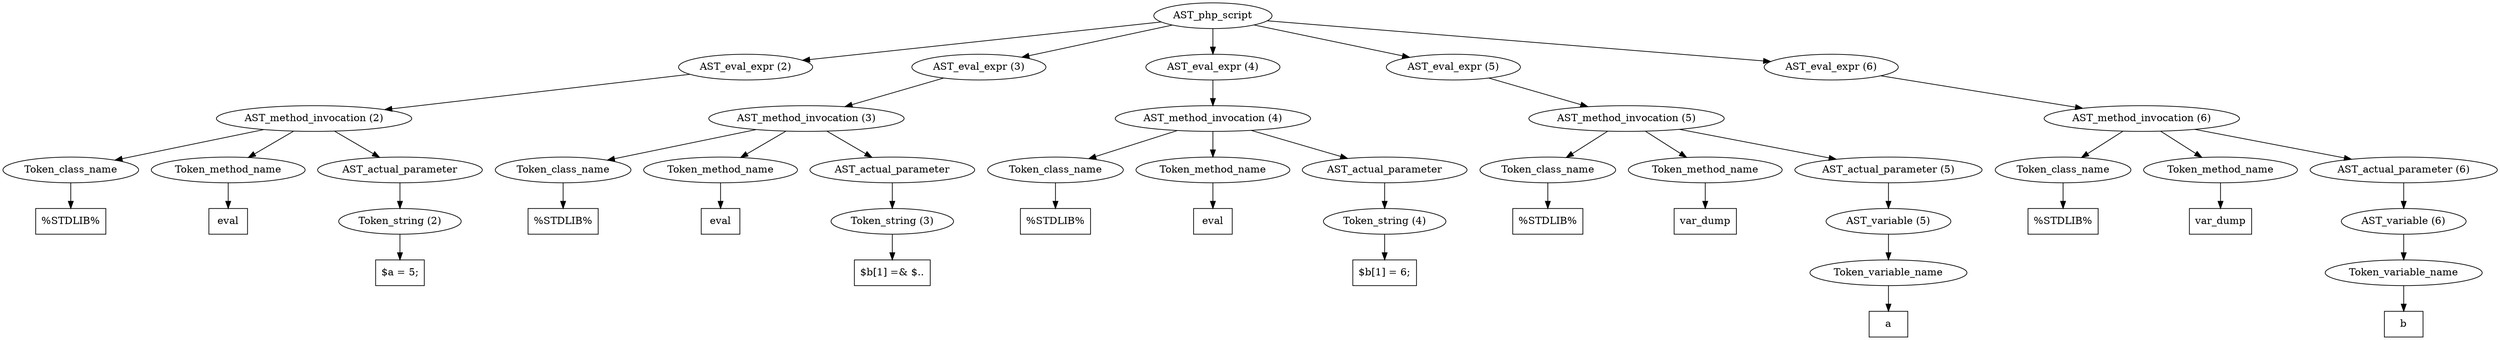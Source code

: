 /*
 * AST in dot format generated by phc -- the PHP compiler
 */

digraph AST {
node_0 [label="AST_php_script"];
node_1 [label="AST_eval_expr (2)"];
node_2 [label="AST_method_invocation (2)"];
node_3 [label="Token_class_name"];
node_4 [label="%STDLIB%", shape=box]
node_3 -> node_4;
node_5 [label="Token_method_name"];
node_6 [label="eval", shape=box]
node_5 -> node_6;
node_7 [label="AST_actual_parameter"];
node_8 [label="Token_string (2)"];
node_9 [label="$a = 5;", shape=box]
node_8 -> node_9;
node_7 -> node_8;
node_2 -> node_7;
node_2 -> node_5;
node_2 -> node_3;
node_1 -> node_2;
node_10 [label="AST_eval_expr (3)"];
node_11 [label="AST_method_invocation (3)"];
node_12 [label="Token_class_name"];
node_13 [label="%STDLIB%", shape=box]
node_12 -> node_13;
node_14 [label="Token_method_name"];
node_15 [label="eval", shape=box]
node_14 -> node_15;
node_16 [label="AST_actual_parameter"];
node_17 [label="Token_string (3)"];
node_18 [label="$b[1] =& $..", shape=box]
node_17 -> node_18;
node_16 -> node_17;
node_11 -> node_16;
node_11 -> node_14;
node_11 -> node_12;
node_10 -> node_11;
node_19 [label="AST_eval_expr (4)"];
node_20 [label="AST_method_invocation (4)"];
node_21 [label="Token_class_name"];
node_22 [label="%STDLIB%", shape=box]
node_21 -> node_22;
node_23 [label="Token_method_name"];
node_24 [label="eval", shape=box]
node_23 -> node_24;
node_25 [label="AST_actual_parameter"];
node_26 [label="Token_string (4)"];
node_27 [label="$b[1] = 6;", shape=box]
node_26 -> node_27;
node_25 -> node_26;
node_20 -> node_25;
node_20 -> node_23;
node_20 -> node_21;
node_19 -> node_20;
node_28 [label="AST_eval_expr (5)"];
node_29 [label="AST_method_invocation (5)"];
node_30 [label="Token_class_name"];
node_31 [label="%STDLIB%", shape=box]
node_30 -> node_31;
node_32 [label="Token_method_name"];
node_33 [label="var_dump", shape=box]
node_32 -> node_33;
node_34 [label="AST_actual_parameter (5)"];
node_35 [label="AST_variable (5)"];
node_36 [label="Token_variable_name"];
node_37 [label="a", shape=box]
node_36 -> node_37;
node_35 -> node_36;
node_34 -> node_35;
node_29 -> node_34;
node_29 -> node_32;
node_29 -> node_30;
node_28 -> node_29;
node_38 [label="AST_eval_expr (6)"];
node_39 [label="AST_method_invocation (6)"];
node_40 [label="Token_class_name"];
node_41 [label="%STDLIB%", shape=box]
node_40 -> node_41;
node_42 [label="Token_method_name"];
node_43 [label="var_dump", shape=box]
node_42 -> node_43;
node_44 [label="AST_actual_parameter (6)"];
node_45 [label="AST_variable (6)"];
node_46 [label="Token_variable_name"];
node_47 [label="b", shape=box]
node_46 -> node_47;
node_45 -> node_46;
node_44 -> node_45;
node_39 -> node_44;
node_39 -> node_42;
node_39 -> node_40;
node_38 -> node_39;
node_0 -> node_38;
node_0 -> node_28;
node_0 -> node_19;
node_0 -> node_10;
node_0 -> node_1;
}
